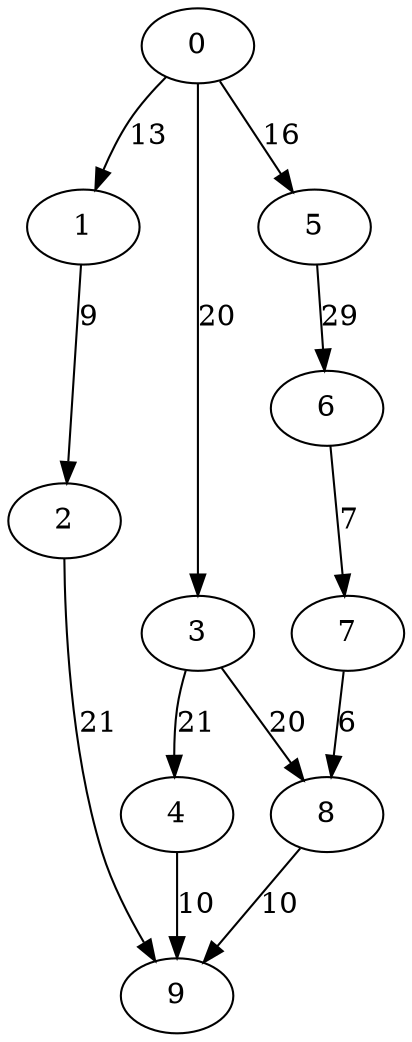 digraph data9 {
0 -> 1 [ label = 13 ];
0 -> 3 [ label = 20 ];
0 -> 5 [ label = 16 ];
1 -> 2 [ label = 9 ];
2 -> 9 [ label = 21 ];
3 -> 4 [ label = 21 ];
3 -> 8 [ label = 20 ];
4 -> 9 [ label = 10 ];
5 -> 6 [ label = 29 ];
6 -> 7 [ label = 7 ];
7 -> 8 [ label = 6 ];
8 -> 9 [ label = 10 ];
 }

